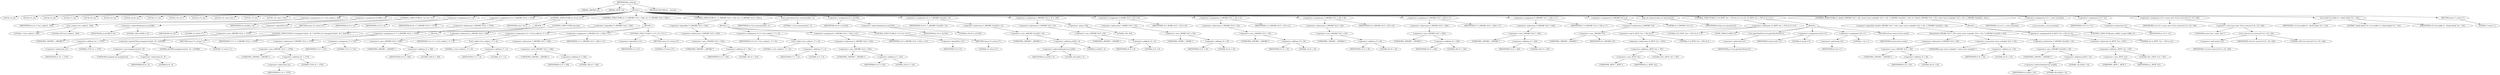 digraph tftp_connect {  
"1000114" [label = "(METHOD,tftp_connect)" ]
"1000115" [label = "(PARAM,_DWORD *a1)" ]
"1000116" [label = "(PARAM,_BYTE *a2)" ]
"1000117" [label = "(BLOCK,,)" ]
"1000118" [label = "(LOCAL,v4: int)" ]
"1000119" [label = "(LOCAL,v5: int)" ]
"1000120" [label = "(LOCAL,v6: int)" ]
"1000121" [label = "(LOCAL,v7: int)" ]
"1000122" [label = "(LOCAL,v8: int)" ]
"1000123" [label = "(LOCAL,v9: int)" ]
"1000124" [label = "(LOCAL,result: int)" ]
"1000125" [label = "(LOCAL,v11: int)" ]
"1000126" [label = "(LOCAL,v12: int *)" ]
"1000127" [label = "(LOCAL,v13: int)" ]
"1000128" [label = "(LOCAL,v14: const char *)" ]
"1000129" [label = "(LOCAL,v15: int)" ]
"1000130" [label = "(LOCAL,v16: char [ 128 ])" ]
"1000131" [label = "(<operator>.assignment,v4 = Curl_ccalloc(1, 336))" ]
"1000132" [label = "(IDENTIFIER,v4,v4 = Curl_ccalloc(1, 336))" ]
"1000133" [label = "(Curl_ccalloc,Curl_ccalloc(1, 336))" ]
"1000134" [label = "(LITERAL,1,Curl_ccalloc(1, 336))" ]
"1000135" [label = "(LITERAL,336,Curl_ccalloc(1, 336))" ]
"1000136" [label = "(<operator>.assignment,a1[188] = v4)" ]
"1000137" [label = "(<operator>.indirectIndexAccess,a1[188])" ]
"1000138" [label = "(IDENTIFIER,a1,a1[188] = v4)" ]
"1000139" [label = "(LITERAL,188,a1[188] = v4)" ]
"1000140" [label = "(IDENTIFIER,v4,a1[188] = v4)" ]
"1000141" [label = "(CONTROL_STRUCTURE,if ( !v4 ),if ( !v4 ))" ]
"1000142" [label = "(<operator>.logicalNot,!v4)" ]
"1000143" [label = "(IDENTIFIER,v4,!v4)" ]
"1000144" [label = "(RETURN,return 27;,return 27;)" ]
"1000145" [label = "(LITERAL,27,return 27;)" ]
"1000146" [label = "(<operator>.assignment,v5 = v4)" ]
"1000147" [label = "(IDENTIFIER,v5,v5 = v4)" ]
"1000148" [label = "(IDENTIFIER,v4,v5 = v4)" ]
"1000149" [label = "(<operator>.assignment,v6 = *(_DWORD *)(*a1 + 1576))" ]
"1000150" [label = "(IDENTIFIER,v6,v6 = *(_DWORD *)(*a1 + 1576))" ]
"1000151" [label = "(<operator>.indirection,*(_DWORD *)(*a1 + 1576))" ]
"1000152" [label = "(<operator>.cast,(_DWORD *)(*a1 + 1576))" ]
"1000153" [label = "(UNKNOWN,_DWORD *,_DWORD *)" ]
"1000154" [label = "(<operator>.addition,*a1 + 1576)" ]
"1000155" [label = "(<operator>.indirection,*a1)" ]
"1000156" [label = "(IDENTIFIER,a1,*a1 + 1576)" ]
"1000157" [label = "(LITERAL,1576,*a1 + 1576)" ]
"1000158" [label = "(CONTROL_STRUCTURE,if ( v6 ),if ( v6 ))" ]
"1000159" [label = "(IDENTIFIER,v6,if ( v6 ))" ]
"1000160" [label = "(BLOCK,,)" ]
"1000161" [label = "(CONTROL_STRUCTURE,if ( (unsigned int)(v6 - 8) > 0xFFB0 ),if ( (unsigned int)(v6 - 8) > 0xFFB0 ))" ]
"1000162" [label = "(<operator>.greaterThan,(unsigned int)(v6 - 8) > 0xFFB0)" ]
"1000163" [label = "(<operator>.cast,(unsigned int)(v6 - 8))" ]
"1000164" [label = "(UNKNOWN,unsigned int,unsigned int)" ]
"1000165" [label = "(<operator>.subtraction,v6 - 8)" ]
"1000166" [label = "(IDENTIFIER,v6,v6 - 8)" ]
"1000167" [label = "(LITERAL,8,v6 - 8)" ]
"1000168" [label = "(LITERAL,0xFFB0,(unsigned int)(v6 - 8) > 0xFFB0)" ]
"1000169" [label = "(RETURN,return 71;,return 71;)" ]
"1000170" [label = "(LITERAL,71,return 71;)" ]
"1000171" [label = "(<operator>.assignment,v7 = *(_DWORD *)(*a1 + 1576))" ]
"1000172" [label = "(IDENTIFIER,v7,v7 = *(_DWORD *)(*a1 + 1576))" ]
"1000173" [label = "(<operator>.indirection,*(_DWORD *)(*a1 + 1576))" ]
"1000174" [label = "(<operator>.cast,(_DWORD *)(*a1 + 1576))" ]
"1000175" [label = "(UNKNOWN,_DWORD *,_DWORD *)" ]
"1000176" [label = "(<operator>.addition,*a1 + 1576)" ]
"1000177" [label = "(<operator>.indirection,*a1)" ]
"1000178" [label = "(IDENTIFIER,a1,*a1 + 1576)" ]
"1000179" [label = "(LITERAL,1576,*a1 + 1576)" ]
"1000180" [label = "(CONTROL_STRUCTURE,else,else)" ]
"1000181" [label = "(BLOCK,,)" ]
"1000182" [label = "(<operator>.assignment,v7 = 512)" ]
"1000183" [label = "(IDENTIFIER,v7,v7 = 512)" ]
"1000184" [label = "(LITERAL,512,v7 = 512)" ]
"1000185" [label = "(CONTROL_STRUCTURE,if ( !*(_DWORD *)(v4 + 328) ),if ( !*(_DWORD *)(v4 + 328) ))" ]
"1000186" [label = "(<operator>.logicalNot,!*(_DWORD *)(v4 + 328))" ]
"1000187" [label = "(<operator>.indirection,*(_DWORD *)(v4 + 328))" ]
"1000188" [label = "(<operator>.cast,(_DWORD *)(v4 + 328))" ]
"1000189" [label = "(UNKNOWN,_DWORD *,_DWORD *)" ]
"1000190" [label = "(<operator>.addition,v4 + 328)" ]
"1000191" [label = "(IDENTIFIER,v4,v4 + 328)" ]
"1000192" [label = "(LITERAL,328,v4 + 328)" ]
"1000193" [label = "(BLOCK,,)" ]
"1000194" [label = "(<operator>.assignment,v11 = Curl_ccalloc(1, v7 + 4))" ]
"1000195" [label = "(IDENTIFIER,v11,v11 = Curl_ccalloc(1, v7 + 4))" ]
"1000196" [label = "(Curl_ccalloc,Curl_ccalloc(1, v7 + 4))" ]
"1000197" [label = "(LITERAL,1,Curl_ccalloc(1, v7 + 4))" ]
"1000198" [label = "(<operator>.addition,v7 + 4)" ]
"1000199" [label = "(IDENTIFIER,v7,v7 + 4)" ]
"1000200" [label = "(LITERAL,4,v7 + 4)" ]
"1000201" [label = "(<operator>.assignment,*(_DWORD *)(v5 + 328) = v11)" ]
"1000202" [label = "(<operator>.indirection,*(_DWORD *)(v5 + 328))" ]
"1000203" [label = "(<operator>.cast,(_DWORD *)(v5 + 328))" ]
"1000204" [label = "(UNKNOWN,_DWORD *,_DWORD *)" ]
"1000205" [label = "(<operator>.addition,v5 + 328)" ]
"1000206" [label = "(IDENTIFIER,v5,v5 + 328)" ]
"1000207" [label = "(LITERAL,328,v5 + 328)" ]
"1000208" [label = "(IDENTIFIER,v11,*(_DWORD *)(v5 + 328) = v11)" ]
"1000209" [label = "(CONTROL_STRUCTURE,if ( !v11 ),if ( !v11 ))" ]
"1000210" [label = "(<operator>.logicalNot,!v11)" ]
"1000211" [label = "(IDENTIFIER,v11,!v11)" ]
"1000212" [label = "(RETURN,return 27;,return 27;)" ]
"1000213" [label = "(LITERAL,27,return 27;)" ]
"1000214" [label = "(CONTROL_STRUCTURE,if ( !*(_DWORD *)(v5 + 332) ),if ( !*(_DWORD *)(v5 + 332) ))" ]
"1000215" [label = "(<operator>.logicalNot,!*(_DWORD *)(v5 + 332))" ]
"1000216" [label = "(<operator>.indirection,*(_DWORD *)(v5 + 332))" ]
"1000217" [label = "(<operator>.cast,(_DWORD *)(v5 + 332))" ]
"1000218" [label = "(UNKNOWN,_DWORD *,_DWORD *)" ]
"1000219" [label = "(<operator>.addition,v5 + 332)" ]
"1000220" [label = "(IDENTIFIER,v5,v5 + 332)" ]
"1000221" [label = "(LITERAL,332,v5 + 332)" ]
"1000222" [label = "(BLOCK,,)" ]
"1000223" [label = "(<operator>.assignment,v15 = Curl_ccalloc(1, v7 + 4))" ]
"1000224" [label = "(IDENTIFIER,v15,v15 = Curl_ccalloc(1, v7 + 4))" ]
"1000225" [label = "(Curl_ccalloc,Curl_ccalloc(1, v7 + 4))" ]
"1000226" [label = "(LITERAL,1,Curl_ccalloc(1, v7 + 4))" ]
"1000227" [label = "(<operator>.addition,v7 + 4)" ]
"1000228" [label = "(IDENTIFIER,v7,v7 + 4)" ]
"1000229" [label = "(LITERAL,4,v7 + 4)" ]
"1000230" [label = "(<operator>.assignment,*(_DWORD *)(v5 + 332) = v15)" ]
"1000231" [label = "(<operator>.indirection,*(_DWORD *)(v5 + 332))" ]
"1000232" [label = "(<operator>.cast,(_DWORD *)(v5 + 332))" ]
"1000233" [label = "(UNKNOWN,_DWORD *,_DWORD *)" ]
"1000234" [label = "(<operator>.addition,v5 + 332)" ]
"1000235" [label = "(IDENTIFIER,v5,v5 + 332)" ]
"1000236" [label = "(LITERAL,332,v5 + 332)" ]
"1000237" [label = "(IDENTIFIER,v15,*(_DWORD *)(v5 + 332) = v15)" ]
"1000238" [label = "(CONTROL_STRUCTURE,if ( !v15 ),if ( !v15 ))" ]
"1000239" [label = "(<operator>.logicalNot,!v15)" ]
"1000240" [label = "(IDENTIFIER,v15,!v15)" ]
"1000241" [label = "(RETURN,return 27;,return 27;)" ]
"1000242" [label = "(LITERAL,27,return 27;)" ]
"1000243" [label = "(Curl_conncontrol,Curl_conncontrol(a1, 1))" ]
"1000244" [label = "(IDENTIFIER,a1,Curl_conncontrol(a1, 1))" ]
"1000245" [label = "(LITERAL,1,Curl_conncontrol(a1, 1))" ]
"1000246" [label = "(<operator>.assignment,v8 = a1[105])" ]
"1000247" [label = "(IDENTIFIER,v8,v8 = a1[105])" ]
"1000248" [label = "(<operator>.indirectIndexAccess,a1[105])" ]
"1000249" [label = "(IDENTIFIER,a1,v8 = a1[105])" ]
"1000250" [label = "(LITERAL,105,v8 = a1[105])" ]
"1000251" [label = "(<operator>.assignment,v9 = *(_DWORD *)(a1[20] + 4))" ]
"1000252" [label = "(IDENTIFIER,v9,v9 = *(_DWORD *)(a1[20] + 4))" ]
"1000253" [label = "(<operator>.indirection,*(_DWORD *)(a1[20] + 4))" ]
"1000254" [label = "(<operator>.cast,(_DWORD *)(a1[20] + 4))" ]
"1000255" [label = "(UNKNOWN,_DWORD *,_DWORD *)" ]
"1000256" [label = "(<operator>.addition,a1[20] + 4)" ]
"1000257" [label = "(<operator>.indirectIndexAccess,a1[20])" ]
"1000258" [label = "(IDENTIFIER,a1,a1[20] + 4)" ]
"1000259" [label = "(LITERAL,20,a1[20] + 4)" ]
"1000260" [label = "(LITERAL,4,a1[20] + 4)" ]
"1000261" [label = "(<operator>.assignment,*(_DWORD *)(v5 + 8) = -100)" ]
"1000262" [label = "(<operator>.indirection,*(_DWORD *)(v5 + 8))" ]
"1000263" [label = "(<operator>.cast,(_DWORD *)(v5 + 8))" ]
"1000264" [label = "(UNKNOWN,_DWORD *,_DWORD *)" ]
"1000265" [label = "(<operator>.addition,v5 + 8)" ]
"1000266" [label = "(IDENTIFIER,v5,v5 + 8)" ]
"1000267" [label = "(LITERAL,8,v5 + 8)" ]
"1000268" [label = "(<operator>.minus,-100)" ]
"1000269" [label = "(LITERAL,100,-100)" ]
"1000270" [label = "(<operator>.assignment,*(_WORD *)(v5 + 52) = v9)" ]
"1000271" [label = "(<operator>.indirection,*(_WORD *)(v5 + 52))" ]
"1000272" [label = "(<operator>.cast,(_WORD *)(v5 + 52))" ]
"1000273" [label = "(UNKNOWN,_WORD *,_WORD *)" ]
"1000274" [label = "(<operator>.addition,v5 + 52)" ]
"1000275" [label = "(IDENTIFIER,v5,v5 + 52)" ]
"1000276" [label = "(LITERAL,52,v5 + 52)" ]
"1000277" [label = "(IDENTIFIER,v9,*(_WORD *)(v5 + 52) = v9)" ]
"1000278" [label = "(<operator>.assignment,*(_DWORD *)(v5 + 16) = a1)" ]
"1000279" [label = "(<operator>.indirection,*(_DWORD *)(v5 + 16))" ]
"1000280" [label = "(<operator>.cast,(_DWORD *)(v5 + 16))" ]
"1000281" [label = "(UNKNOWN,_DWORD *,_DWORD *)" ]
"1000282" [label = "(<operator>.addition,v5 + 16)" ]
"1000283" [label = "(IDENTIFIER,v5,v5 + 16)" ]
"1000284" [label = "(LITERAL,16,v5 + 16)" ]
"1000285" [label = "(IDENTIFIER,a1,*(_DWORD *)(v5 + 16) = a1)" ]
"1000286" [label = "(<operator>.assignment,*(_DWORD *)(v5 + 20) = v8)" ]
"1000287" [label = "(<operator>.indirection,*(_DWORD *)(v5 + 20))" ]
"1000288" [label = "(<operator>.cast,(_DWORD *)(v5 + 20))" ]
"1000289" [label = "(UNKNOWN,_DWORD *,_DWORD *)" ]
"1000290" [label = "(<operator>.addition,v5 + 20)" ]
"1000291" [label = "(IDENTIFIER,v5,v5 + 20)" ]
"1000292" [label = "(LITERAL,20,v5 + 20)" ]
"1000293" [label = "(IDENTIFIER,v8,*(_DWORD *)(v5 + 20) = v8)" ]
"1000294" [label = "(<operator>.assignment,*(_DWORD *)(v5 + 320) = v7)" ]
"1000295" [label = "(<operator>.indirection,*(_DWORD *)(v5 + 320))" ]
"1000296" [label = "(<operator>.cast,(_DWORD *)(v5 + 320))" ]
"1000297" [label = "(UNKNOWN,_DWORD *,_DWORD *)" ]
"1000298" [label = "(<operator>.addition,v5 + 320)" ]
"1000299" [label = "(IDENTIFIER,v5,v5 + 320)" ]
"1000300" [label = "(LITERAL,320,v5 + 320)" ]
"1000301" [label = "(IDENTIFIER,v7,*(_DWORD *)(v5 + 320) = v7)" ]
"1000302" [label = "(<operator>.assignment,*(_DWORD *)(v5 + 324) = v7)" ]
"1000303" [label = "(<operator>.indirection,*(_DWORD *)(v5 + 324))" ]
"1000304" [label = "(<operator>.cast,(_DWORD *)(v5 + 324))" ]
"1000305" [label = "(UNKNOWN,_DWORD *,_DWORD *)" ]
"1000306" [label = "(<operator>.addition,v5 + 324)" ]
"1000307" [label = "(IDENTIFIER,v5,v5 + 324)" ]
"1000308" [label = "(LITERAL,324,v5 + 324)" ]
"1000309" [label = "(IDENTIFIER,v7,*(_DWORD *)(v5 + 324) = v7)" ]
"1000310" [label = "(<operator>.assignment,*(_DWORD *)v5 = 0)" ]
"1000311" [label = "(<operator>.indirection,*(_DWORD *)v5)" ]
"1000312" [label = "(<operator>.cast,(_DWORD *)v5)" ]
"1000313" [label = "(UNKNOWN,_DWORD *,_DWORD *)" ]
"1000314" [label = "(IDENTIFIER,v5,(_DWORD *)v5)" ]
"1000315" [label = "(LITERAL,0,*(_DWORD *)v5 = 0)" ]
"1000316" [label = "(tftp_set_timeouts,tftp_set_timeouts(v5))" ]
"1000317" [label = "(IDENTIFIER,v5,tftp_set_timeouts(v5))" ]
"1000318" [label = "(CONTROL_STRUCTURE,if ( (*((_BYTE *)a1 + 591) & 2) != 0 ),if ( (*((_BYTE *)a1 + 591) & 2) != 0 ))" ]
"1000319" [label = "(<operator>.notEquals,(*((_BYTE *)a1 + 591) & 2) != 0)" ]
"1000320" [label = "(<operator>.and,*((_BYTE *)a1 + 591) & 2)" ]
"1000321" [label = "(<operator>.indirection,*((_BYTE *)a1 + 591))" ]
"1000322" [label = "(<operator>.addition,(_BYTE *)a1 + 591)" ]
"1000323" [label = "(<operator>.cast,(_BYTE *)a1)" ]
"1000324" [label = "(UNKNOWN,_BYTE *,_BYTE *)" ]
"1000325" [label = "(IDENTIFIER,a1,(_BYTE *)a1)" ]
"1000326" [label = "(LITERAL,591,(_BYTE *)a1 + 591)" ]
"1000327" [label = "(LITERAL,2,*((_BYTE *)a1 + 591) & 2)" ]
"1000328" [label = "(LITERAL,0,(*((_BYTE *)a1 + 591) & 2) != 0)" ]
"1000329" [label = "(BLOCK,,)" ]
"1000330" [label = "(JUMP_TARGET,LABEL_9)" ]
"1000331" [label = "(Curl_pgrsStartNow,Curl_pgrsStartNow(*a1))" ]
"1000332" [label = "(<operator>.indirection,*a1)" ]
"1000333" [label = "(IDENTIFIER,a1,Curl_pgrsStartNow(*a1))" ]
"1000334" [label = "(<operator>.assignment,result = 0)" ]
"1000335" [label = "(IDENTIFIER,result,result = 0)" ]
"1000336" [label = "(LITERAL,0,result = 0)" ]
"1000337" [label = "(<operator>.assignment,*a2 = 1)" ]
"1000338" [label = "(<operator>.indirection,*a2)" ]
"1000339" [label = "(IDENTIFIER,a2,*a2 = 1)" ]
"1000340" [label = "(LITERAL,1,*a2 = 1)" ]
"1000341" [label = "(RETURN,return result;,return result;)" ]
"1000342" [label = "(IDENTIFIER,result,return result;)" ]
"1000343" [label = "(CONTROL_STRUCTURE,if ( !bind(*(_DWORD *)(v5 + 20), (const struct sockaddr *)(v5 + 52), *(_DWORD *)(a1[20] + 16)) ),if ( !bind(*(_DWORD *)(v5 + 20), (const struct sockaddr *)(v5 + 52), *(_DWORD *)(a1[20] + 16)) ))" ]
"1000344" [label = "(<operator>.logicalNot,!bind(*(_DWORD *)(v5 + 20), (const struct sockaddr *)(v5 + 52), *(_DWORD *)(a1[20] + 16)))" ]
"1000345" [label = "(bind,bind(*(_DWORD *)(v5 + 20), (const struct sockaddr *)(v5 + 52), *(_DWORD *)(a1[20] + 16)))" ]
"1000346" [label = "(<operator>.indirection,*(_DWORD *)(v5 + 20))" ]
"1000347" [label = "(<operator>.cast,(_DWORD *)(v5 + 20))" ]
"1000348" [label = "(UNKNOWN,_DWORD *,_DWORD *)" ]
"1000349" [label = "(<operator>.addition,v5 + 20)" ]
"1000350" [label = "(IDENTIFIER,v5,v5 + 20)" ]
"1000351" [label = "(LITERAL,20,v5 + 20)" ]
"1000352" [label = "(<operator>.cast,(const struct sockaddr *)(v5 + 52))" ]
"1000353" [label = "(UNKNOWN,const struct sockaddr *,const struct sockaddr *)" ]
"1000354" [label = "(<operator>.addition,v5 + 52)" ]
"1000355" [label = "(IDENTIFIER,v5,v5 + 52)" ]
"1000356" [label = "(LITERAL,52,v5 + 52)" ]
"1000357" [label = "(<operator>.indirection,*(_DWORD *)(a1[20] + 16))" ]
"1000358" [label = "(<operator>.cast,(_DWORD *)(a1[20] + 16))" ]
"1000359" [label = "(UNKNOWN,_DWORD *,_DWORD *)" ]
"1000360" [label = "(<operator>.addition,a1[20] + 16)" ]
"1000361" [label = "(<operator>.indirectIndexAccess,a1[20])" ]
"1000362" [label = "(IDENTIFIER,a1,a1[20] + 16)" ]
"1000363" [label = "(LITERAL,20,a1[20] + 16)" ]
"1000364" [label = "(LITERAL,16,a1[20] + 16)" ]
"1000365" [label = "(BLOCK,,)" ]
"1000366" [label = "(<operators>.assignmentOr,*((_BYTE *)a1 + 591) |= 2u)" ]
"1000367" [label = "(<operator>.indirection,*((_BYTE *)a1 + 591))" ]
"1000368" [label = "(<operator>.addition,(_BYTE *)a1 + 591)" ]
"1000369" [label = "(<operator>.cast,(_BYTE *)a1)" ]
"1000370" [label = "(UNKNOWN,_BYTE *,_BYTE *)" ]
"1000371" [label = "(IDENTIFIER,a1,(_BYTE *)a1)" ]
"1000372" [label = "(LITERAL,591,(_BYTE *)a1 + 591)" ]
"1000373" [label = "(LITERAL,2u,*((_BYTE *)a1 + 591) |= 2u)" ]
"1000374" [label = "(CONTROL_STRUCTURE,goto LABEL_9;,goto LABEL_9;)" ]
"1000375" [label = "(<operator>.assignment,v12 = _errno_location())" ]
"1000376" [label = "(IDENTIFIER,v12,v12 = _errno_location())" ]
"1000377" [label = "(_errno_location,_errno_location())" ]
"1000378" [label = "(<operator>.assignment,v13 = *a1)" ]
"1000379" [label = "(IDENTIFIER,v13,v13 = *a1)" ]
"1000380" [label = "(<operator>.indirection,*a1)" ]
"1000381" [label = "(IDENTIFIER,a1,v13 = *a1)" ]
"1000382" [label = "(<operator>.assignment,v14 = (const char *)Curl_strerror(*v12, v16, 128))" ]
"1000383" [label = "(IDENTIFIER,v14,v14 = (const char *)Curl_strerror(*v12, v16, 128))" ]
"1000384" [label = "(<operator>.cast,(const char *)Curl_strerror(*v12, v16, 128))" ]
"1000385" [label = "(UNKNOWN,const char *,const char *)" ]
"1000386" [label = "(Curl_strerror,Curl_strerror(*v12, v16, 128))" ]
"1000387" [label = "(<operator>.indirection,*v12)" ]
"1000388" [label = "(IDENTIFIER,v12,Curl_strerror(*v12, v16, 128))" ]
"1000389" [label = "(IDENTIFIER,v16,Curl_strerror(*v12, v16, 128))" ]
"1000390" [label = "(LITERAL,128,Curl_strerror(*v12, v16, 128))" ]
"1000391" [label = "(Curl_failf,Curl_failf(v13, \"bind() failed; %s\", v14))" ]
"1000392" [label = "(IDENTIFIER,v13,Curl_failf(v13, \"bind() failed; %s\", v14))" ]
"1000393" [label = "(LITERAL,\"bind() failed; %s\",Curl_failf(v13, \"bind() failed; %s\", v14))" ]
"1000394" [label = "(IDENTIFIER,v14,Curl_failf(v13, \"bind() failed; %s\", v14))" ]
"1000395" [label = "(RETURN,return 7;,return 7;)" ]
"1000396" [label = "(LITERAL,7,return 7;)" ]
"1000397" [label = "(METHOD_RETURN,int __fastcall)" ]
  "1000114" -> "1000115" 
  "1000114" -> "1000116" 
  "1000114" -> "1000117" 
  "1000114" -> "1000397" 
  "1000117" -> "1000118" 
  "1000117" -> "1000119" 
  "1000117" -> "1000120" 
  "1000117" -> "1000121" 
  "1000117" -> "1000122" 
  "1000117" -> "1000123" 
  "1000117" -> "1000124" 
  "1000117" -> "1000125" 
  "1000117" -> "1000126" 
  "1000117" -> "1000127" 
  "1000117" -> "1000128" 
  "1000117" -> "1000129" 
  "1000117" -> "1000130" 
  "1000117" -> "1000131" 
  "1000117" -> "1000136" 
  "1000117" -> "1000141" 
  "1000117" -> "1000146" 
  "1000117" -> "1000149" 
  "1000117" -> "1000158" 
  "1000117" -> "1000185" 
  "1000117" -> "1000214" 
  "1000117" -> "1000243" 
  "1000117" -> "1000246" 
  "1000117" -> "1000251" 
  "1000117" -> "1000261" 
  "1000117" -> "1000270" 
  "1000117" -> "1000278" 
  "1000117" -> "1000286" 
  "1000117" -> "1000294" 
  "1000117" -> "1000302" 
  "1000117" -> "1000310" 
  "1000117" -> "1000316" 
  "1000117" -> "1000318" 
  "1000117" -> "1000343" 
  "1000117" -> "1000375" 
  "1000117" -> "1000378" 
  "1000117" -> "1000382" 
  "1000117" -> "1000391" 
  "1000117" -> "1000395" 
  "1000131" -> "1000132" 
  "1000131" -> "1000133" 
  "1000133" -> "1000134" 
  "1000133" -> "1000135" 
  "1000136" -> "1000137" 
  "1000136" -> "1000140" 
  "1000137" -> "1000138" 
  "1000137" -> "1000139" 
  "1000141" -> "1000142" 
  "1000141" -> "1000144" 
  "1000142" -> "1000143" 
  "1000144" -> "1000145" 
  "1000146" -> "1000147" 
  "1000146" -> "1000148" 
  "1000149" -> "1000150" 
  "1000149" -> "1000151" 
  "1000151" -> "1000152" 
  "1000152" -> "1000153" 
  "1000152" -> "1000154" 
  "1000154" -> "1000155" 
  "1000154" -> "1000157" 
  "1000155" -> "1000156" 
  "1000158" -> "1000159" 
  "1000158" -> "1000160" 
  "1000158" -> "1000180" 
  "1000160" -> "1000161" 
  "1000160" -> "1000171" 
  "1000161" -> "1000162" 
  "1000161" -> "1000169" 
  "1000162" -> "1000163" 
  "1000162" -> "1000168" 
  "1000163" -> "1000164" 
  "1000163" -> "1000165" 
  "1000165" -> "1000166" 
  "1000165" -> "1000167" 
  "1000169" -> "1000170" 
  "1000171" -> "1000172" 
  "1000171" -> "1000173" 
  "1000173" -> "1000174" 
  "1000174" -> "1000175" 
  "1000174" -> "1000176" 
  "1000176" -> "1000177" 
  "1000176" -> "1000179" 
  "1000177" -> "1000178" 
  "1000180" -> "1000181" 
  "1000181" -> "1000182" 
  "1000182" -> "1000183" 
  "1000182" -> "1000184" 
  "1000185" -> "1000186" 
  "1000185" -> "1000193" 
  "1000186" -> "1000187" 
  "1000187" -> "1000188" 
  "1000188" -> "1000189" 
  "1000188" -> "1000190" 
  "1000190" -> "1000191" 
  "1000190" -> "1000192" 
  "1000193" -> "1000194" 
  "1000193" -> "1000201" 
  "1000193" -> "1000209" 
  "1000194" -> "1000195" 
  "1000194" -> "1000196" 
  "1000196" -> "1000197" 
  "1000196" -> "1000198" 
  "1000198" -> "1000199" 
  "1000198" -> "1000200" 
  "1000201" -> "1000202" 
  "1000201" -> "1000208" 
  "1000202" -> "1000203" 
  "1000203" -> "1000204" 
  "1000203" -> "1000205" 
  "1000205" -> "1000206" 
  "1000205" -> "1000207" 
  "1000209" -> "1000210" 
  "1000209" -> "1000212" 
  "1000210" -> "1000211" 
  "1000212" -> "1000213" 
  "1000214" -> "1000215" 
  "1000214" -> "1000222" 
  "1000215" -> "1000216" 
  "1000216" -> "1000217" 
  "1000217" -> "1000218" 
  "1000217" -> "1000219" 
  "1000219" -> "1000220" 
  "1000219" -> "1000221" 
  "1000222" -> "1000223" 
  "1000222" -> "1000230" 
  "1000222" -> "1000238" 
  "1000223" -> "1000224" 
  "1000223" -> "1000225" 
  "1000225" -> "1000226" 
  "1000225" -> "1000227" 
  "1000227" -> "1000228" 
  "1000227" -> "1000229" 
  "1000230" -> "1000231" 
  "1000230" -> "1000237" 
  "1000231" -> "1000232" 
  "1000232" -> "1000233" 
  "1000232" -> "1000234" 
  "1000234" -> "1000235" 
  "1000234" -> "1000236" 
  "1000238" -> "1000239" 
  "1000238" -> "1000241" 
  "1000239" -> "1000240" 
  "1000241" -> "1000242" 
  "1000243" -> "1000244" 
  "1000243" -> "1000245" 
  "1000246" -> "1000247" 
  "1000246" -> "1000248" 
  "1000248" -> "1000249" 
  "1000248" -> "1000250" 
  "1000251" -> "1000252" 
  "1000251" -> "1000253" 
  "1000253" -> "1000254" 
  "1000254" -> "1000255" 
  "1000254" -> "1000256" 
  "1000256" -> "1000257" 
  "1000256" -> "1000260" 
  "1000257" -> "1000258" 
  "1000257" -> "1000259" 
  "1000261" -> "1000262" 
  "1000261" -> "1000268" 
  "1000262" -> "1000263" 
  "1000263" -> "1000264" 
  "1000263" -> "1000265" 
  "1000265" -> "1000266" 
  "1000265" -> "1000267" 
  "1000268" -> "1000269" 
  "1000270" -> "1000271" 
  "1000270" -> "1000277" 
  "1000271" -> "1000272" 
  "1000272" -> "1000273" 
  "1000272" -> "1000274" 
  "1000274" -> "1000275" 
  "1000274" -> "1000276" 
  "1000278" -> "1000279" 
  "1000278" -> "1000285" 
  "1000279" -> "1000280" 
  "1000280" -> "1000281" 
  "1000280" -> "1000282" 
  "1000282" -> "1000283" 
  "1000282" -> "1000284" 
  "1000286" -> "1000287" 
  "1000286" -> "1000293" 
  "1000287" -> "1000288" 
  "1000288" -> "1000289" 
  "1000288" -> "1000290" 
  "1000290" -> "1000291" 
  "1000290" -> "1000292" 
  "1000294" -> "1000295" 
  "1000294" -> "1000301" 
  "1000295" -> "1000296" 
  "1000296" -> "1000297" 
  "1000296" -> "1000298" 
  "1000298" -> "1000299" 
  "1000298" -> "1000300" 
  "1000302" -> "1000303" 
  "1000302" -> "1000309" 
  "1000303" -> "1000304" 
  "1000304" -> "1000305" 
  "1000304" -> "1000306" 
  "1000306" -> "1000307" 
  "1000306" -> "1000308" 
  "1000310" -> "1000311" 
  "1000310" -> "1000315" 
  "1000311" -> "1000312" 
  "1000312" -> "1000313" 
  "1000312" -> "1000314" 
  "1000316" -> "1000317" 
  "1000318" -> "1000319" 
  "1000318" -> "1000329" 
  "1000319" -> "1000320" 
  "1000319" -> "1000328" 
  "1000320" -> "1000321" 
  "1000320" -> "1000327" 
  "1000321" -> "1000322" 
  "1000322" -> "1000323" 
  "1000322" -> "1000326" 
  "1000323" -> "1000324" 
  "1000323" -> "1000325" 
  "1000329" -> "1000330" 
  "1000329" -> "1000331" 
  "1000329" -> "1000334" 
  "1000329" -> "1000337" 
  "1000329" -> "1000341" 
  "1000331" -> "1000332" 
  "1000332" -> "1000333" 
  "1000334" -> "1000335" 
  "1000334" -> "1000336" 
  "1000337" -> "1000338" 
  "1000337" -> "1000340" 
  "1000338" -> "1000339" 
  "1000341" -> "1000342" 
  "1000343" -> "1000344" 
  "1000343" -> "1000365" 
  "1000344" -> "1000345" 
  "1000345" -> "1000346" 
  "1000345" -> "1000352" 
  "1000345" -> "1000357" 
  "1000346" -> "1000347" 
  "1000347" -> "1000348" 
  "1000347" -> "1000349" 
  "1000349" -> "1000350" 
  "1000349" -> "1000351" 
  "1000352" -> "1000353" 
  "1000352" -> "1000354" 
  "1000354" -> "1000355" 
  "1000354" -> "1000356" 
  "1000357" -> "1000358" 
  "1000358" -> "1000359" 
  "1000358" -> "1000360" 
  "1000360" -> "1000361" 
  "1000360" -> "1000364" 
  "1000361" -> "1000362" 
  "1000361" -> "1000363" 
  "1000365" -> "1000366" 
  "1000365" -> "1000374" 
  "1000366" -> "1000367" 
  "1000366" -> "1000373" 
  "1000367" -> "1000368" 
  "1000368" -> "1000369" 
  "1000368" -> "1000372" 
  "1000369" -> "1000370" 
  "1000369" -> "1000371" 
  "1000375" -> "1000376" 
  "1000375" -> "1000377" 
  "1000378" -> "1000379" 
  "1000378" -> "1000380" 
  "1000380" -> "1000381" 
  "1000382" -> "1000383" 
  "1000382" -> "1000384" 
  "1000384" -> "1000385" 
  "1000384" -> "1000386" 
  "1000386" -> "1000387" 
  "1000386" -> "1000389" 
  "1000386" -> "1000390" 
  "1000387" -> "1000388" 
  "1000391" -> "1000392" 
  "1000391" -> "1000393" 
  "1000391" -> "1000394" 
  "1000395" -> "1000396" 
}
